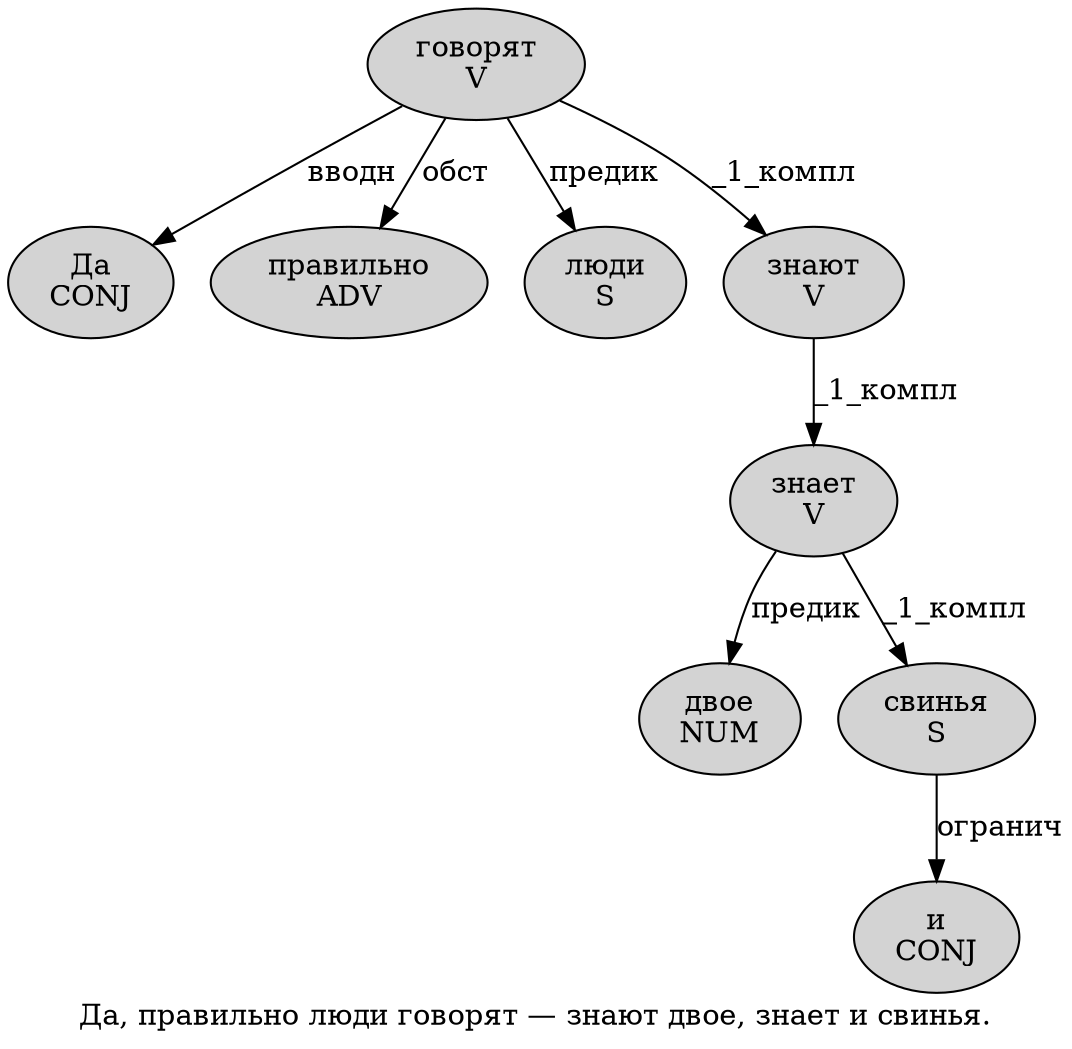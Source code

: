 digraph SENTENCE_649 {
	graph [label="Да, правильно люди говорят — знают двое, знает и свинья."]
	node [style=filled]
		0 [label="Да
CONJ" color="" fillcolor=lightgray penwidth=1 shape=ellipse]
		2 [label="правильно
ADV" color="" fillcolor=lightgray penwidth=1 shape=ellipse]
		3 [label="люди
S" color="" fillcolor=lightgray penwidth=1 shape=ellipse]
		4 [label="говорят
V" color="" fillcolor=lightgray penwidth=1 shape=ellipse]
		6 [label="знают
V" color="" fillcolor=lightgray penwidth=1 shape=ellipse]
		7 [label="двое
NUM" color="" fillcolor=lightgray penwidth=1 shape=ellipse]
		9 [label="знает
V" color="" fillcolor=lightgray penwidth=1 shape=ellipse]
		10 [label="и
CONJ" color="" fillcolor=lightgray penwidth=1 shape=ellipse]
		11 [label="свинья
S" color="" fillcolor=lightgray penwidth=1 shape=ellipse]
			9 -> 7 [label="предик"]
			9 -> 11 [label="_1_компл"]
			6 -> 9 [label="_1_компл"]
			4 -> 0 [label="вводн"]
			4 -> 2 [label="обст"]
			4 -> 3 [label="предик"]
			4 -> 6 [label="_1_компл"]
			11 -> 10 [label="огранич"]
}